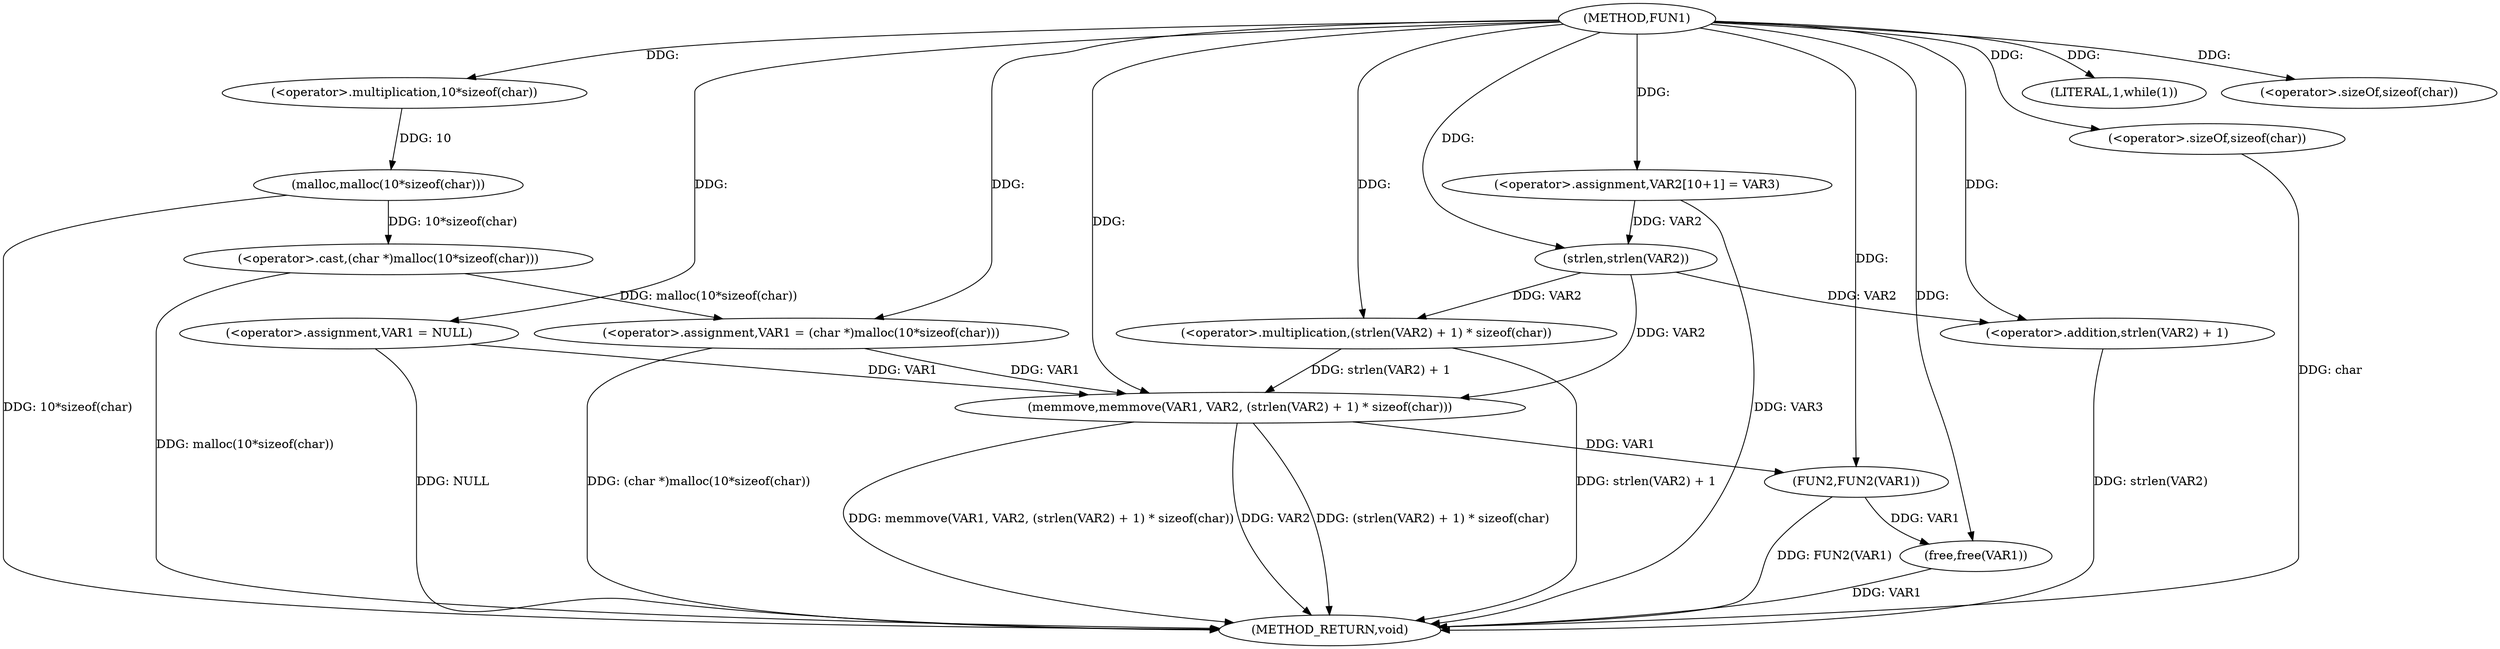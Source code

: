 digraph FUN1 {  
"1000100" [label = "(METHOD,FUN1)" ]
"1000138" [label = "(METHOD_RETURN,void)" ]
"1000103" [label = "(<operator>.assignment,VAR1 = NULL)" ]
"1000107" [label = "(LITERAL,1,while(1))" ]
"1000109" [label = "(<operator>.assignment,VAR1 = (char *)malloc(10*sizeof(char)))" ]
"1000111" [label = "(<operator>.cast,(char *)malloc(10*sizeof(char)))" ]
"1000113" [label = "(malloc,malloc(10*sizeof(char)))" ]
"1000114" [label = "(<operator>.multiplication,10*sizeof(char))" ]
"1000116" [label = "(<operator>.sizeOf,sizeof(char))" ]
"1000121" [label = "(<operator>.assignment,VAR2[10+1] = VAR3)" ]
"1000124" [label = "(memmove,memmove(VAR1, VAR2, (strlen(VAR2) + 1) * sizeof(char)))" ]
"1000127" [label = "(<operator>.multiplication,(strlen(VAR2) + 1) * sizeof(char))" ]
"1000128" [label = "(<operator>.addition,strlen(VAR2) + 1)" ]
"1000129" [label = "(strlen,strlen(VAR2))" ]
"1000132" [label = "(<operator>.sizeOf,sizeof(char))" ]
"1000134" [label = "(FUN2,FUN2(VAR1))" ]
"1000136" [label = "(free,free(VAR1))" ]
  "1000124" -> "1000138"  [ label = "DDG: VAR2"] 
  "1000103" -> "1000138"  [ label = "DDG: NULL"] 
  "1000113" -> "1000138"  [ label = "DDG: 10*sizeof(char)"] 
  "1000124" -> "1000138"  [ label = "DDG: (strlen(VAR2) + 1) * sizeof(char)"] 
  "1000132" -> "1000138"  [ label = "DDG: char"] 
  "1000111" -> "1000138"  [ label = "DDG: malloc(10*sizeof(char))"] 
  "1000127" -> "1000138"  [ label = "DDG: strlen(VAR2) + 1"] 
  "1000109" -> "1000138"  [ label = "DDG: (char *)malloc(10*sizeof(char))"] 
  "1000124" -> "1000138"  [ label = "DDG: memmove(VAR1, VAR2, (strlen(VAR2) + 1) * sizeof(char))"] 
  "1000121" -> "1000138"  [ label = "DDG: VAR3"] 
  "1000128" -> "1000138"  [ label = "DDG: strlen(VAR2)"] 
  "1000134" -> "1000138"  [ label = "DDG: FUN2(VAR1)"] 
  "1000136" -> "1000138"  [ label = "DDG: VAR1"] 
  "1000100" -> "1000103"  [ label = "DDG: "] 
  "1000100" -> "1000107"  [ label = "DDG: "] 
  "1000111" -> "1000109"  [ label = "DDG: malloc(10*sizeof(char))"] 
  "1000100" -> "1000109"  [ label = "DDG: "] 
  "1000113" -> "1000111"  [ label = "DDG: 10*sizeof(char)"] 
  "1000114" -> "1000113"  [ label = "DDG: 10"] 
  "1000100" -> "1000114"  [ label = "DDG: "] 
  "1000100" -> "1000116"  [ label = "DDG: "] 
  "1000100" -> "1000121"  [ label = "DDG: "] 
  "1000103" -> "1000124"  [ label = "DDG: VAR1"] 
  "1000109" -> "1000124"  [ label = "DDG: VAR1"] 
  "1000100" -> "1000124"  [ label = "DDG: "] 
  "1000129" -> "1000124"  [ label = "DDG: VAR2"] 
  "1000127" -> "1000124"  [ label = "DDG: strlen(VAR2) + 1"] 
  "1000129" -> "1000127"  [ label = "DDG: VAR2"] 
  "1000100" -> "1000127"  [ label = "DDG: "] 
  "1000129" -> "1000128"  [ label = "DDG: VAR2"] 
  "1000121" -> "1000129"  [ label = "DDG: VAR2"] 
  "1000100" -> "1000129"  [ label = "DDG: "] 
  "1000100" -> "1000128"  [ label = "DDG: "] 
  "1000100" -> "1000132"  [ label = "DDG: "] 
  "1000124" -> "1000134"  [ label = "DDG: VAR1"] 
  "1000100" -> "1000134"  [ label = "DDG: "] 
  "1000134" -> "1000136"  [ label = "DDG: VAR1"] 
  "1000100" -> "1000136"  [ label = "DDG: "] 
}
